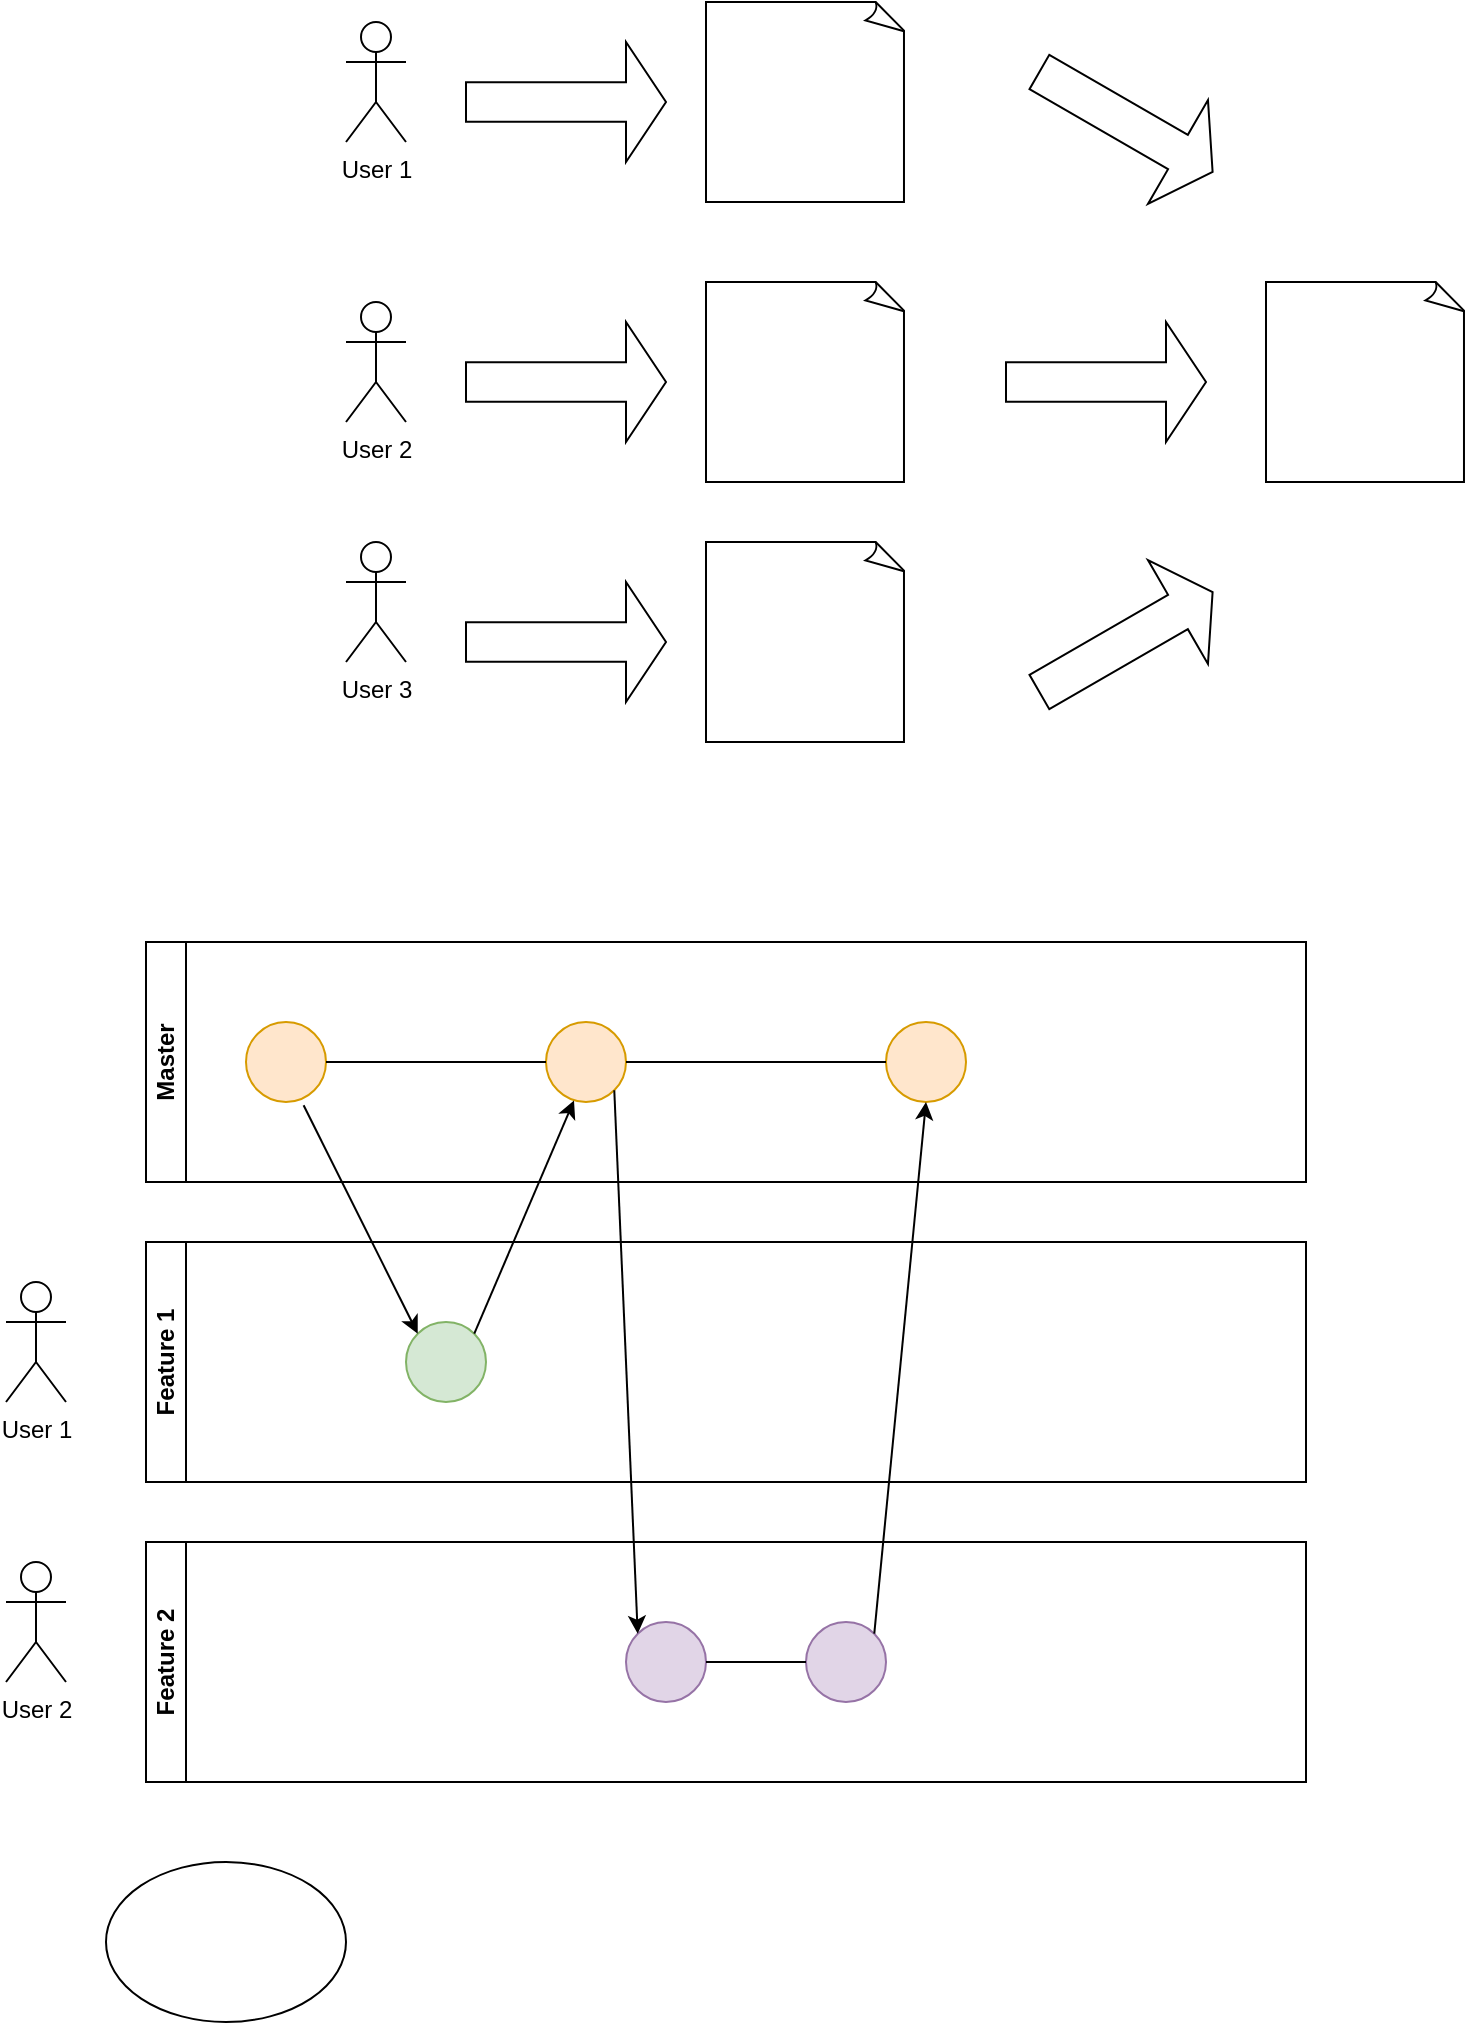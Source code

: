 <mxfile version="24.6.2" type="device">
  <diagram name="Page-1" id="uBgz4r7YhPYDk9SLvPya">
    <mxGraphModel dx="1050" dy="522" grid="1" gridSize="10" guides="1" tooltips="1" connect="1" arrows="1" fold="1" page="1" pageScale="1" pageWidth="827" pageHeight="1169" math="0" shadow="0">
      <root>
        <mxCell id="0" />
        <mxCell id="1" parent="0" />
        <mxCell id="ixuf1eLaqBvkAu47KVwl-1" value="User 1" style="shape=umlActor;verticalLabelPosition=bottom;verticalAlign=top;html=1;outlineConnect=0;" vertex="1" parent="1">
          <mxGeometry x="200" y="70" width="30" height="60" as="geometry" />
        </mxCell>
        <mxCell id="ixuf1eLaqBvkAu47KVwl-2" value="User 2" style="shape=umlActor;verticalLabelPosition=bottom;verticalAlign=top;html=1;outlineConnect=0;" vertex="1" parent="1">
          <mxGeometry x="200" y="210" width="30" height="60" as="geometry" />
        </mxCell>
        <mxCell id="ixuf1eLaqBvkAu47KVwl-3" value="User 3&lt;div&gt;&lt;br&gt;&lt;/div&gt;" style="shape=umlActor;verticalLabelPosition=bottom;verticalAlign=top;html=1;outlineConnect=0;" vertex="1" parent="1">
          <mxGeometry x="200" y="330" width="30" height="60" as="geometry" />
        </mxCell>
        <mxCell id="ixuf1eLaqBvkAu47KVwl-4" value="" style="whiteSpace=wrap;html=1;shape=mxgraph.basic.document" vertex="1" parent="1">
          <mxGeometry x="380" y="60" width="100" height="100" as="geometry" />
        </mxCell>
        <mxCell id="ixuf1eLaqBvkAu47KVwl-7" value="" style="html=1;shadow=0;dashed=0;align=center;verticalAlign=middle;shape=mxgraph.arrows2.arrow;dy=0.67;dx=20;notch=0;" vertex="1" parent="1">
          <mxGeometry x="260" y="80" width="100" height="60" as="geometry" />
        </mxCell>
        <mxCell id="ixuf1eLaqBvkAu47KVwl-8" value="" style="whiteSpace=wrap;html=1;shape=mxgraph.basic.document" vertex="1" parent="1">
          <mxGeometry x="380" y="200" width="100" height="100" as="geometry" />
        </mxCell>
        <mxCell id="ixuf1eLaqBvkAu47KVwl-9" value="" style="html=1;shadow=0;dashed=0;align=center;verticalAlign=middle;shape=mxgraph.arrows2.arrow;dy=0.67;dx=20;notch=0;" vertex="1" parent="1">
          <mxGeometry x="260" y="220" width="100" height="60" as="geometry" />
        </mxCell>
        <mxCell id="ixuf1eLaqBvkAu47KVwl-10" value="" style="whiteSpace=wrap;html=1;shape=mxgraph.basic.document" vertex="1" parent="1">
          <mxGeometry x="380" y="330" width="100" height="100" as="geometry" />
        </mxCell>
        <mxCell id="ixuf1eLaqBvkAu47KVwl-11" value="" style="html=1;shadow=0;dashed=0;align=center;verticalAlign=middle;shape=mxgraph.arrows2.arrow;dy=0.67;dx=20;notch=0;" vertex="1" parent="1">
          <mxGeometry x="260" y="350" width="100" height="60" as="geometry" />
        </mxCell>
        <mxCell id="ixuf1eLaqBvkAu47KVwl-12" value="" style="whiteSpace=wrap;html=1;shape=mxgraph.basic.document" vertex="1" parent="1">
          <mxGeometry x="660" y="200" width="100" height="100" as="geometry" />
        </mxCell>
        <mxCell id="ixuf1eLaqBvkAu47KVwl-13" value="" style="html=1;shadow=0;dashed=0;align=center;verticalAlign=middle;shape=mxgraph.arrows2.arrow;dy=0.67;dx=20;notch=0;rotation=30;" vertex="1" parent="1">
          <mxGeometry x="540" y="90" width="100" height="60" as="geometry" />
        </mxCell>
        <mxCell id="ixuf1eLaqBvkAu47KVwl-15" value="" style="html=1;shadow=0;dashed=0;align=center;verticalAlign=middle;shape=mxgraph.arrows2.arrow;dy=0.67;dx=20;notch=0;" vertex="1" parent="1">
          <mxGeometry x="530" y="220" width="100" height="60" as="geometry" />
        </mxCell>
        <mxCell id="ixuf1eLaqBvkAu47KVwl-16" value="" style="html=1;shadow=0;dashed=0;align=center;verticalAlign=middle;shape=mxgraph.arrows2.arrow;dy=0.67;dx=20;notch=0;rotation=-30;" vertex="1" parent="1">
          <mxGeometry x="540" y="350" width="100" height="60" as="geometry" />
        </mxCell>
        <mxCell id="ixuf1eLaqBvkAu47KVwl-19" value="Master" style="swimlane;startSize=20;horizontal=0;html=1;whiteSpace=wrap;" vertex="1" parent="1">
          <mxGeometry x="100" y="530" width="580" height="120" as="geometry" />
        </mxCell>
        <mxCell id="ixuf1eLaqBvkAu47KVwl-21" value="" style="ellipse;whiteSpace=wrap;html=1;fillColor=#ffe6cc;strokeColor=#d79b00;" vertex="1" parent="ixuf1eLaqBvkAu47KVwl-19">
          <mxGeometry x="50" y="40" width="40" height="40" as="geometry" />
        </mxCell>
        <mxCell id="ixuf1eLaqBvkAu47KVwl-30" value="" style="ellipse;whiteSpace=wrap;html=1;fillColor=#ffe6cc;strokeColor=#d79b00;" vertex="1" parent="ixuf1eLaqBvkAu47KVwl-19">
          <mxGeometry x="200" y="40" width="40" height="40" as="geometry" />
        </mxCell>
        <mxCell id="ixuf1eLaqBvkAu47KVwl-31" value="" style="endArrow=none;html=1;rounded=0;exitX=1;exitY=0.5;exitDx=0;exitDy=0;entryX=0;entryY=0.5;entryDx=0;entryDy=0;" edge="1" parent="ixuf1eLaqBvkAu47KVwl-19" source="ixuf1eLaqBvkAu47KVwl-21" target="ixuf1eLaqBvkAu47KVwl-30">
          <mxGeometry width="50" height="50" relative="1" as="geometry">
            <mxPoint x="340" y="70" as="sourcePoint" />
            <mxPoint x="390" y="20" as="targetPoint" />
          </mxGeometry>
        </mxCell>
        <mxCell id="ixuf1eLaqBvkAu47KVwl-33" value="" style="ellipse;whiteSpace=wrap;html=1;fillColor=#ffe6cc;strokeColor=#d79b00;" vertex="1" parent="ixuf1eLaqBvkAu47KVwl-19">
          <mxGeometry x="370" y="40" width="40" height="40" as="geometry" />
        </mxCell>
        <mxCell id="ixuf1eLaqBvkAu47KVwl-34" value="" style="endArrow=none;html=1;rounded=0;exitX=1;exitY=0.5;exitDx=0;exitDy=0;entryX=0;entryY=0.5;entryDx=0;entryDy=0;" edge="1" parent="ixuf1eLaqBvkAu47KVwl-19" source="ixuf1eLaqBvkAu47KVwl-30" target="ixuf1eLaqBvkAu47KVwl-33">
          <mxGeometry width="50" height="50" relative="1" as="geometry">
            <mxPoint x="400" y="240" as="sourcePoint" />
            <mxPoint x="450" y="190" as="targetPoint" />
          </mxGeometry>
        </mxCell>
        <mxCell id="ixuf1eLaqBvkAu47KVwl-22" value="Feature 1" style="swimlane;startSize=20;horizontal=0;html=1;whiteSpace=wrap;" vertex="1" parent="1">
          <mxGeometry x="100" y="680" width="580" height="120" as="geometry" />
        </mxCell>
        <mxCell id="ixuf1eLaqBvkAu47KVwl-23" value="" style="ellipse;whiteSpace=wrap;html=1;fillColor=#d5e8d4;strokeColor=#82b366;" vertex="1" parent="ixuf1eLaqBvkAu47KVwl-22">
          <mxGeometry x="130" y="40" width="40" height="40" as="geometry" />
        </mxCell>
        <mxCell id="ixuf1eLaqBvkAu47KVwl-24" value="" style="endArrow=classic;html=1;rounded=0;exitX=0.72;exitY=1.04;exitDx=0;exitDy=0;exitPerimeter=0;entryX=0;entryY=0;entryDx=0;entryDy=0;" edge="1" parent="1" source="ixuf1eLaqBvkAu47KVwl-21" target="ixuf1eLaqBvkAu47KVwl-23">
          <mxGeometry width="50" height="50" relative="1" as="geometry">
            <mxPoint x="230" y="890" as="sourcePoint" />
            <mxPoint x="280" y="840" as="targetPoint" />
          </mxGeometry>
        </mxCell>
        <mxCell id="ixuf1eLaqBvkAu47KVwl-25" value="Feature 2" style="swimlane;startSize=20;horizontal=0;html=1;whiteSpace=wrap;" vertex="1" parent="1">
          <mxGeometry x="100" y="830" width="580" height="120" as="geometry" />
        </mxCell>
        <mxCell id="ixuf1eLaqBvkAu47KVwl-26" value="" style="ellipse;whiteSpace=wrap;html=1;fillColor=#e1d5e7;strokeColor=#9673a6;" vertex="1" parent="ixuf1eLaqBvkAu47KVwl-25">
          <mxGeometry x="240" y="40" width="40" height="40" as="geometry" />
        </mxCell>
        <mxCell id="ixuf1eLaqBvkAu47KVwl-37" value="" style="ellipse;whiteSpace=wrap;html=1;fillColor=#e1d5e7;strokeColor=#9673a6;" vertex="1" parent="ixuf1eLaqBvkAu47KVwl-25">
          <mxGeometry x="330" y="40" width="40" height="40" as="geometry" />
        </mxCell>
        <mxCell id="ixuf1eLaqBvkAu47KVwl-38" value="" style="endArrow=none;html=1;rounded=0;exitX=1;exitY=0.5;exitDx=0;exitDy=0;entryX=0;entryY=0.5;entryDx=0;entryDy=0;" edge="1" parent="ixuf1eLaqBvkAu47KVwl-25" source="ixuf1eLaqBvkAu47KVwl-26" target="ixuf1eLaqBvkAu47KVwl-37">
          <mxGeometry width="50" height="50" relative="1" as="geometry">
            <mxPoint x="290" y="-10" as="sourcePoint" />
            <mxPoint x="340" y="-60" as="targetPoint" />
          </mxGeometry>
        </mxCell>
        <mxCell id="ixuf1eLaqBvkAu47KVwl-27" value="" style="endArrow=classic;html=1;rounded=0;entryX=0;entryY=0;entryDx=0;entryDy=0;exitX=1;exitY=1;exitDx=0;exitDy=0;" edge="1" parent="1" source="ixuf1eLaqBvkAu47KVwl-30" target="ixuf1eLaqBvkAu47KVwl-26">
          <mxGeometry width="50" height="50" relative="1" as="geometry">
            <mxPoint x="330" y="630" as="sourcePoint" />
            <mxPoint x="300" y="970" as="targetPoint" />
          </mxGeometry>
        </mxCell>
        <mxCell id="ixuf1eLaqBvkAu47KVwl-28" value="User 1" style="shape=umlActor;verticalLabelPosition=bottom;verticalAlign=top;html=1;outlineConnect=0;" vertex="1" parent="1">
          <mxGeometry x="30" y="700" width="30" height="60" as="geometry" />
        </mxCell>
        <mxCell id="ixuf1eLaqBvkAu47KVwl-29" value="User 2&lt;div&gt;&lt;br&gt;&lt;/div&gt;" style="shape=umlActor;verticalLabelPosition=bottom;verticalAlign=top;html=1;outlineConnect=0;" vertex="1" parent="1">
          <mxGeometry x="30" y="840" width="30" height="60" as="geometry" />
        </mxCell>
        <mxCell id="ixuf1eLaqBvkAu47KVwl-32" value="" style="endArrow=classic;html=1;rounded=0;exitX=1;exitY=0;exitDx=0;exitDy=0;entryX=0.35;entryY=0.98;entryDx=0;entryDy=0;entryPerimeter=0;" edge="1" parent="1" source="ixuf1eLaqBvkAu47KVwl-23" target="ixuf1eLaqBvkAu47KVwl-30">
          <mxGeometry width="50" height="50" relative="1" as="geometry">
            <mxPoint x="340" y="770" as="sourcePoint" />
            <mxPoint x="390" y="720" as="targetPoint" />
          </mxGeometry>
        </mxCell>
        <mxCell id="ixuf1eLaqBvkAu47KVwl-35" value="" style="endArrow=classic;html=1;rounded=0;entryX=0.5;entryY=1;entryDx=0;entryDy=0;exitX=1;exitY=0;exitDx=0;exitDy=0;" edge="1" parent="1" source="ixuf1eLaqBvkAu47KVwl-37" target="ixuf1eLaqBvkAu47KVwl-33">
          <mxGeometry width="50" height="50" relative="1" as="geometry">
            <mxPoint x="400" y="890" as="sourcePoint" />
            <mxPoint x="390" y="850" as="targetPoint" />
          </mxGeometry>
        </mxCell>
        <mxCell id="ixuf1eLaqBvkAu47KVwl-36" value="" style="ellipse;whiteSpace=wrap;html=1;" vertex="1" parent="1">
          <mxGeometry x="80" y="990" width="120" height="80" as="geometry" />
        </mxCell>
      </root>
    </mxGraphModel>
  </diagram>
</mxfile>
